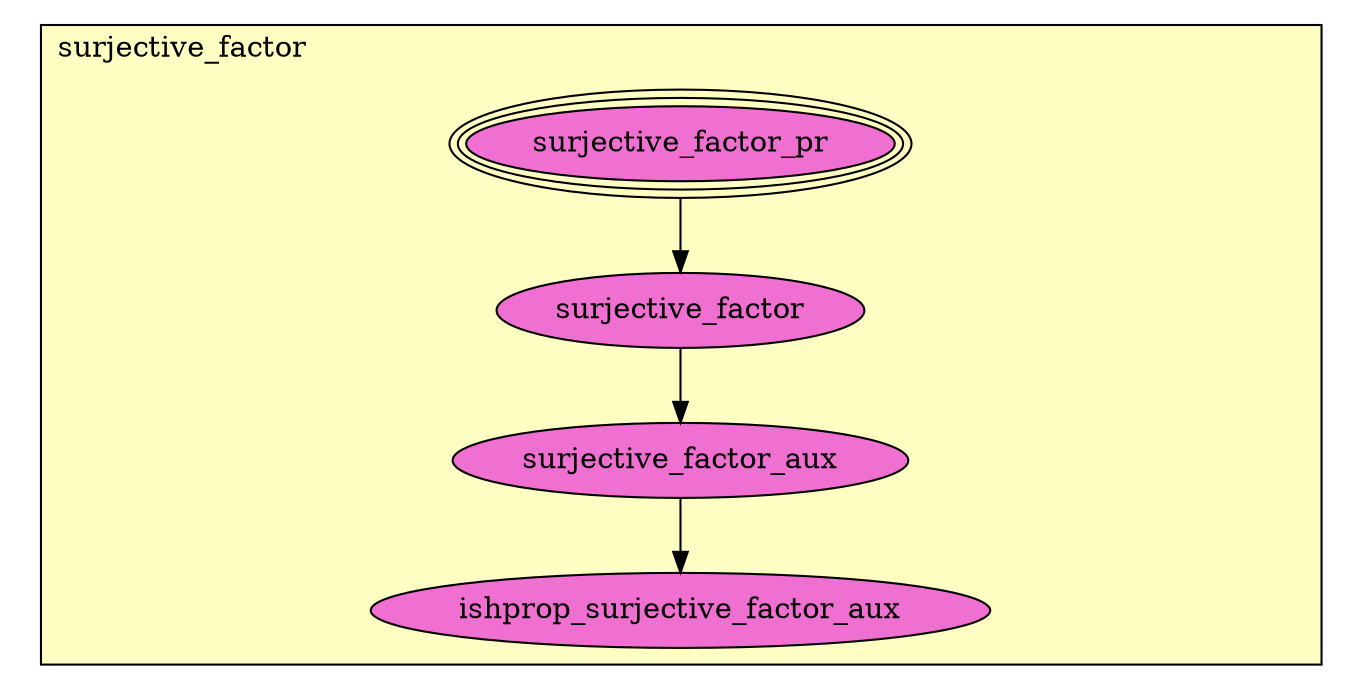 digraph HoTT_HIT_surjective_factor {
  graph [ratio=0.5]
  node [style=filled]
surjective_factor_surjective_factor_pr [label="surjective_factor_pr", URL=<surjective_factor.html#surjective_factor_pr>, peripheries=3, fillcolor="#F070D1"] ;
surjective_factor_surjective_factor [label="surjective_factor", URL=<surjective_factor.html#surjective_factor>, fillcolor="#F070D1"] ;
surjective_factor_surjective_factor_aux [label="surjective_factor_aux", URL=<surjective_factor.html#surjective_factor_aux>, fillcolor="#F070D1"] ;
surjective_factor_ishprop_surjective_factor_aux [label="ishprop_surjective_factor_aux", URL=<surjective_factor.html#ishprop_surjective_factor_aux>, fillcolor="#F070D1"] ;
  surjective_factor_surjective_factor_pr -> surjective_factor_surjective_factor [] ;
  surjective_factor_surjective_factor -> surjective_factor_surjective_factor_aux [] ;
  surjective_factor_surjective_factor_aux -> surjective_factor_ishprop_surjective_factor_aux [] ;
subgraph cluster_surjective_factor { label="surjective_factor"; fillcolor="#FFFFC3"; labeljust=l; style=filled 
surjective_factor_ishprop_surjective_factor_aux; surjective_factor_surjective_factor_aux; surjective_factor_surjective_factor; surjective_factor_surjective_factor_pr; };
} /* END */

